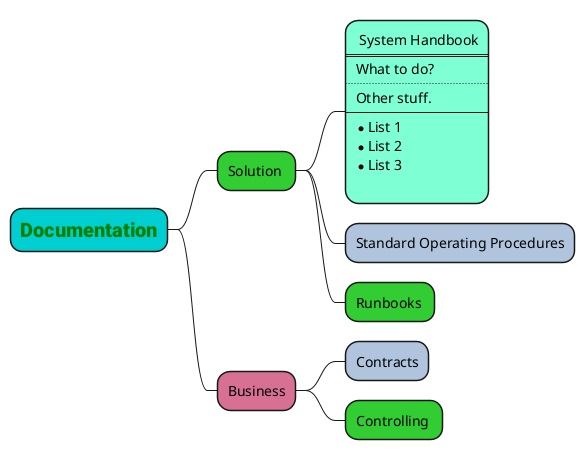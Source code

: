 @startmindmap

<style>
mindmapDiagram {
    node {
        BackgroundColor PaleVioletRed
        
    }
    rootNode {
        FontName Roboto Black
        BackgroundColor DarkTurquoise
        FontColor Green
        FontSize 20
    }
    leafNode {
        BackgroundColor LightSteelBlue
    }
    .new {
        BackgroundColor LimeGreen
    }
    .changes {
        BackgroundColor Aquamarine
    }
}
</style>

* Documentation
** Solution <<new>>
***: System Handbook
====
What to do?
....
Other stuff.
----
* List 1
* List 2
* List 3
; <<changes>>
*** Standard Operating Procedures
*** Runbooks <<new>>
** Business
*** Contracts
*** Controlling <<new>>

@endmindmap